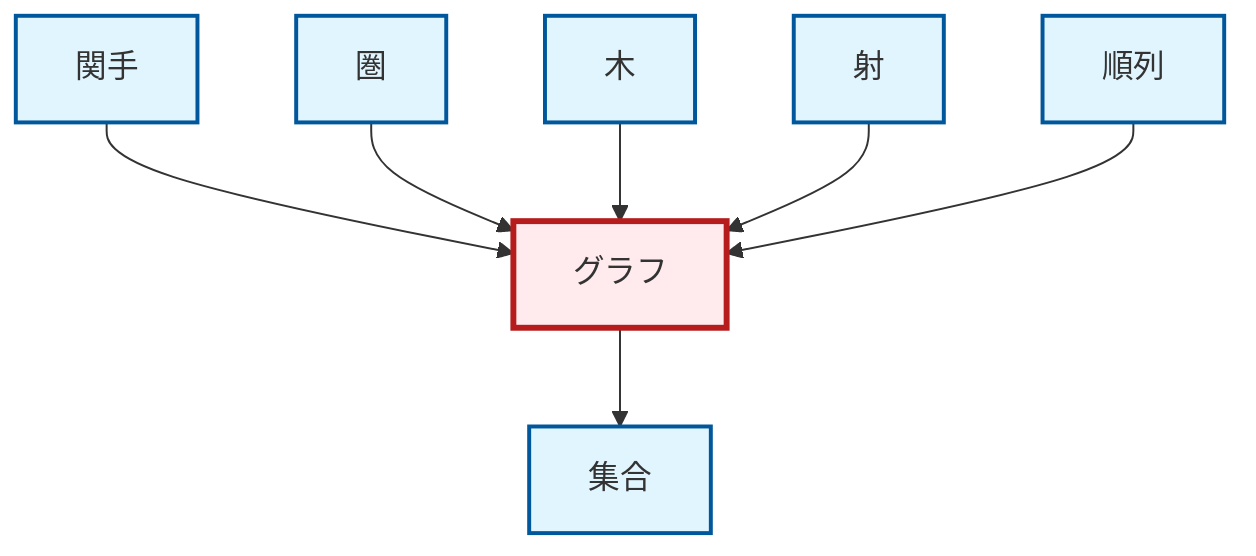 graph TD
    classDef definition fill:#e1f5fe,stroke:#01579b,stroke-width:2px
    classDef theorem fill:#f3e5f5,stroke:#4a148c,stroke-width:2px
    classDef axiom fill:#fff3e0,stroke:#e65100,stroke-width:2px
    classDef example fill:#e8f5e9,stroke:#1b5e20,stroke-width:2px
    classDef current fill:#ffebee,stroke:#b71c1c,stroke-width:3px
    def-functor["関手"]:::definition
    def-graph["グラフ"]:::definition
    def-morphism["射"]:::definition
    def-permutation["順列"]:::definition
    def-category["圏"]:::definition
    def-tree["木"]:::definition
    def-set["集合"]:::definition
    def-graph --> def-set
    def-functor --> def-graph
    def-category --> def-graph
    def-tree --> def-graph
    def-morphism --> def-graph
    def-permutation --> def-graph
    class def-graph current